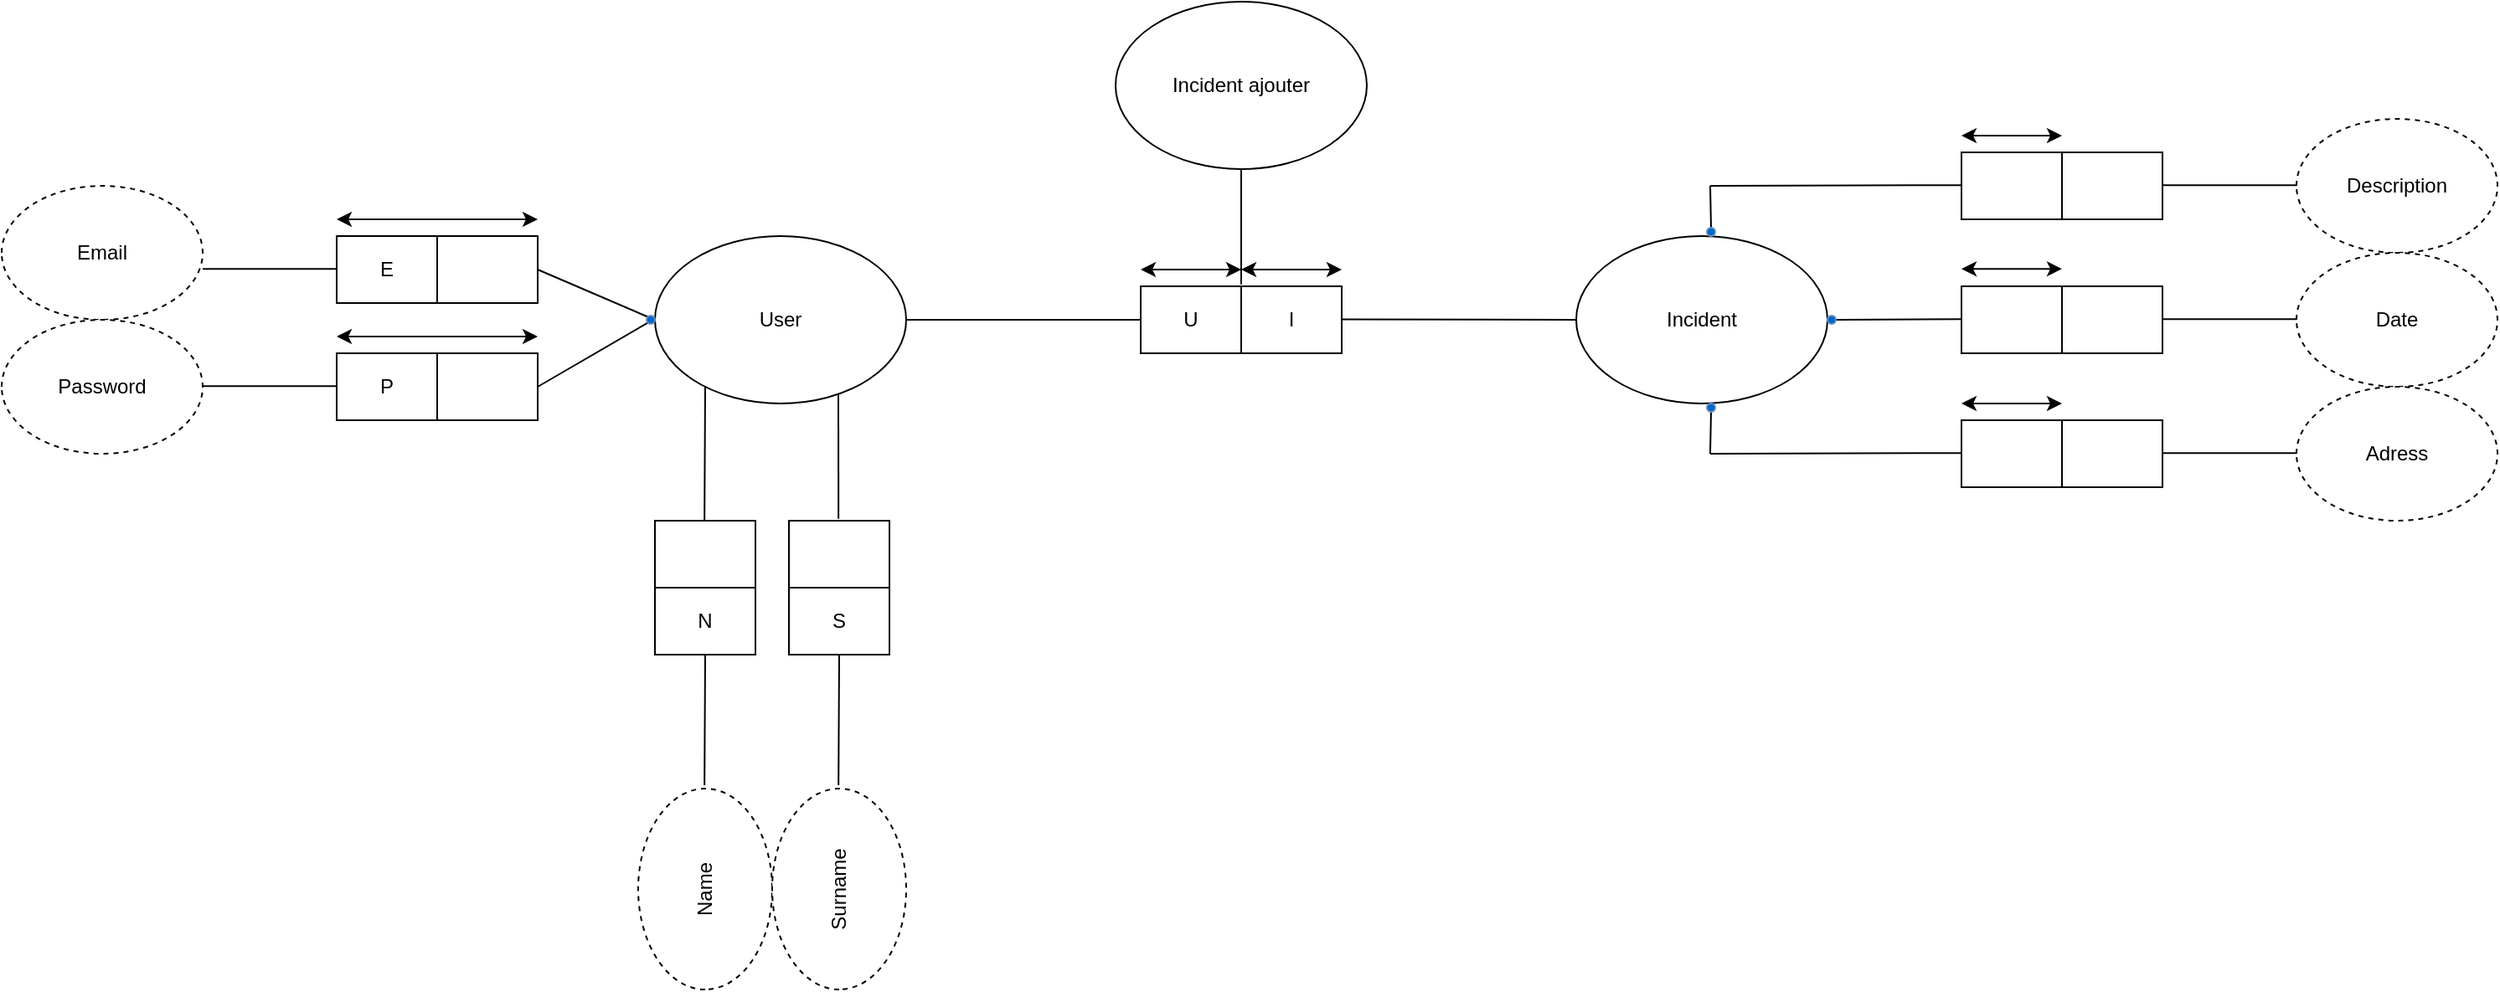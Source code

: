 <mxfile version="20.4.2" type="device"><diagram name="Page-1" id="ad52d381-51e7-2e0d-a935-2d0ddd2fd229"><mxGraphModel dx="2522" dy="754" grid="1" gridSize="10" guides="1" tooltips="1" connect="1" arrows="1" fold="1" page="1" pageScale="1" pageWidth="1100" pageHeight="850" background="none" math="0" shadow="0"><root><mxCell id="0"/><mxCell id="1" parent="0"/><mxCell id="bxaMljr0pyz9ZM-5e5pa-3" value="" style="shape=table;html=1;whiteSpace=wrap;startSize=0;container=1;collapsible=0;childLayout=tableLayout;" parent="1" vertex="1"><mxGeometry x="500" y="180" width="120" height="40" as="geometry"/></mxCell><mxCell id="bxaMljr0pyz9ZM-5e5pa-4" value="" style="shape=tableRow;horizontal=0;startSize=0;swimlaneHead=0;swimlaneBody=0;top=0;left=0;bottom=0;right=0;collapsible=0;dropTarget=0;fillColor=none;points=[[0,0.5],[1,0.5]];portConstraint=eastwest;" parent="bxaMljr0pyz9ZM-5e5pa-3" vertex="1"><mxGeometry width="120" height="40" as="geometry"/></mxCell><mxCell id="bxaMljr0pyz9ZM-5e5pa-5" value="U" style="shape=partialRectangle;html=1;whiteSpace=wrap;connectable=0;fillColor=none;top=0;left=0;bottom=0;right=0;overflow=hidden;" parent="bxaMljr0pyz9ZM-5e5pa-4" vertex="1"><mxGeometry width="60" height="40" as="geometry"><mxRectangle width="60" height="40" as="alternateBounds"/></mxGeometry></mxCell><mxCell id="bxaMljr0pyz9ZM-5e5pa-6" value="I" style="shape=partialRectangle;html=1;whiteSpace=wrap;connectable=0;fillColor=none;top=0;left=0;bottom=0;right=0;overflow=hidden;" parent="bxaMljr0pyz9ZM-5e5pa-4" vertex="1"><mxGeometry x="60" width="60" height="40" as="geometry"><mxRectangle width="60" height="40" as="alternateBounds"/></mxGeometry></mxCell><mxCell id="bxaMljr0pyz9ZM-5e5pa-16" value="" style="endArrow=none;html=1;rounded=0;entryX=0.5;entryY=-0.028;entryDx=0;entryDy=0;entryPerimeter=0;exitX=0.5;exitY=1;exitDx=0;exitDy=0;" parent="1" target="bxaMljr0pyz9ZM-5e5pa-4" edge="1"><mxGeometry width="50" height="50" relative="1" as="geometry"><mxPoint x="560" y="110" as="sourcePoint"/><mxPoint x="570" y="240" as="targetPoint"/></mxGeometry></mxCell><mxCell id="bxaMljr0pyz9ZM-5e5pa-17" value="" style="endArrow=classic;startArrow=classic;html=1;rounded=0;" parent="1" edge="1"><mxGeometry width="50" height="50" relative="1" as="geometry"><mxPoint x="500" y="170" as="sourcePoint"/><mxPoint x="560" y="170" as="targetPoint"/></mxGeometry></mxCell><mxCell id="bxaMljr0pyz9ZM-5e5pa-18" value="" style="endArrow=classic;startArrow=classic;html=1;rounded=0;" parent="1" edge="1"><mxGeometry width="50" height="50" relative="1" as="geometry"><mxPoint x="560" y="170" as="sourcePoint"/><mxPoint x="620" y="170" as="targetPoint"/></mxGeometry></mxCell><mxCell id="bxaMljr0pyz9ZM-5e5pa-19" value="" style="endArrow=none;html=1;rounded=0;startArrow=none;" parent="1" edge="1"><mxGeometry width="50" height="50" relative="1" as="geometry"><mxPoint x="360" y="200" as="sourcePoint"/><mxPoint x="500" y="200" as="targetPoint"/></mxGeometry></mxCell><mxCell id="bxaMljr0pyz9ZM-5e5pa-20" value="User" style="ellipse;whiteSpace=wrap;html=1;" parent="1" vertex="1"><mxGeometry x="210" y="150" width="150" height="100" as="geometry"/></mxCell><mxCell id="bxaMljr0pyz9ZM-5e5pa-22" value="" style="endArrow=none;html=1;rounded=0;entryX=0;entryY=0.5;entryDx=0;entryDy=0;" parent="1" target="bxaMljr0pyz9ZM-5e5pa-44" edge="1"><mxGeometry width="50" height="50" relative="1" as="geometry"><mxPoint x="620" y="199.76" as="sourcePoint"/><mxPoint x="680" y="199.76" as="targetPoint"/></mxGeometry></mxCell><mxCell id="bxaMljr0pyz9ZM-5e5pa-24" value="" style="shape=table;html=1;whiteSpace=wrap;startSize=0;container=1;collapsible=0;childLayout=tableLayout;direction=east;flipV=0;flipH=0;" parent="1" vertex="1"><mxGeometry x="290" y="320" width="60" height="80" as="geometry"/></mxCell><mxCell id="bxaMljr0pyz9ZM-5e5pa-25" value="" style="shape=tableRow;horizontal=0;startSize=0;swimlaneHead=0;swimlaneBody=0;top=0;left=0;bottom=0;right=0;collapsible=0;dropTarget=0;fillColor=none;points=[[0,0.5],[1,0.5]];portConstraint=eastwest;" parent="bxaMljr0pyz9ZM-5e5pa-24" vertex="1"><mxGeometry width="60" height="40" as="geometry"/></mxCell><mxCell id="bxaMljr0pyz9ZM-5e5pa-26" value="" style="shape=partialRectangle;html=1;whiteSpace=wrap;connectable=0;fillColor=none;top=0;left=0;bottom=0;right=0;overflow=hidden;" parent="bxaMljr0pyz9ZM-5e5pa-25" vertex="1"><mxGeometry width="60" height="40" as="geometry"><mxRectangle width="60" height="40" as="alternateBounds"/></mxGeometry></mxCell><mxCell id="bxaMljr0pyz9ZM-5e5pa-28" style="shape=tableRow;horizontal=0;startSize=0;swimlaneHead=0;swimlaneBody=0;top=0;left=0;bottom=0;right=0;collapsible=0;dropTarget=0;fillColor=none;points=[[0,0.5],[1,0.5]];portConstraint=eastwest;" parent="bxaMljr0pyz9ZM-5e5pa-24" vertex="1"><mxGeometry y="40" width="60" height="40" as="geometry"/></mxCell><mxCell id="bxaMljr0pyz9ZM-5e5pa-29" value="S" style="shape=partialRectangle;html=1;whiteSpace=wrap;connectable=0;fillColor=none;top=0;left=0;bottom=0;right=0;overflow=hidden;" parent="bxaMljr0pyz9ZM-5e5pa-28" vertex="1"><mxGeometry width="60" height="40" as="geometry"><mxRectangle width="60" height="40" as="alternateBounds"/></mxGeometry></mxCell><mxCell id="bxaMljr0pyz9ZM-5e5pa-38" value="" style="shape=table;html=1;whiteSpace=wrap;startSize=0;container=1;collapsible=0;childLayout=tableLayout;direction=east;flipV=0;flipH=0;" parent="1" vertex="1"><mxGeometry x="210" y="320" width="60" height="80" as="geometry"/></mxCell><mxCell id="bxaMljr0pyz9ZM-5e5pa-39" value="" style="shape=tableRow;horizontal=0;startSize=0;swimlaneHead=0;swimlaneBody=0;top=0;left=0;bottom=0;right=0;collapsible=0;dropTarget=0;fillColor=none;points=[[0,0.5],[1,0.5]];portConstraint=eastwest;" parent="bxaMljr0pyz9ZM-5e5pa-38" vertex="1"><mxGeometry width="60" height="40" as="geometry"/></mxCell><mxCell id="bxaMljr0pyz9ZM-5e5pa-40" value="" style="shape=partialRectangle;html=1;whiteSpace=wrap;connectable=0;fillColor=none;top=0;left=0;bottom=0;right=0;overflow=hidden;" parent="bxaMljr0pyz9ZM-5e5pa-39" vertex="1"><mxGeometry width="60" height="40" as="geometry"><mxRectangle width="60" height="40" as="alternateBounds"/></mxGeometry></mxCell><mxCell id="bxaMljr0pyz9ZM-5e5pa-41" style="shape=tableRow;horizontal=0;startSize=0;swimlaneHead=0;swimlaneBody=0;top=0;left=0;bottom=0;right=0;collapsible=0;dropTarget=0;fillColor=none;points=[[0,0.5],[1,0.5]];portConstraint=eastwest;" parent="bxaMljr0pyz9ZM-5e5pa-38" vertex="1"><mxGeometry y="40" width="60" height="40" as="geometry"/></mxCell><mxCell id="bxaMljr0pyz9ZM-5e5pa-42" value="N" style="shape=partialRectangle;html=1;whiteSpace=wrap;connectable=0;fillColor=none;top=0;left=0;bottom=0;right=0;overflow=hidden;" parent="bxaMljr0pyz9ZM-5e5pa-41" vertex="1"><mxGeometry width="60" height="40" as="geometry"><mxRectangle width="60" height="40" as="alternateBounds"/></mxGeometry></mxCell><mxCell id="bxaMljr0pyz9ZM-5e5pa-43" value="Incident ajouter" style="ellipse;whiteSpace=wrap;html=1;" parent="1" vertex="1"><mxGeometry x="485" y="10" width="150" height="100" as="geometry"/></mxCell><mxCell id="bxaMljr0pyz9ZM-5e5pa-44" value="Incident" style="ellipse;whiteSpace=wrap;html=1;" parent="1" vertex="1"><mxGeometry x="760" y="150" width="150" height="100" as="geometry"/></mxCell><mxCell id="bxaMljr0pyz9ZM-5e5pa-46" value="" style="endArrow=none;html=1;rounded=0;entryX=0.5;entryY=-0.028;entryDx=0;entryDy=0;entryPerimeter=0;startArrow=none;exitX=0.73;exitY=0.946;exitDx=0;exitDy=0;exitPerimeter=0;" parent="1" source="bxaMljr0pyz9ZM-5e5pa-20" edge="1"><mxGeometry width="50" height="50" relative="1" as="geometry"><mxPoint x="320" y="250" as="sourcePoint"/><mxPoint x="319.58" y="318.88" as="targetPoint"/></mxGeometry></mxCell><mxCell id="bxaMljr0pyz9ZM-5e5pa-47" value="" style="endArrow=none;html=1;rounded=0;entryX=0.5;entryY=-0.028;entryDx=0;entryDy=0;entryPerimeter=0;startArrow=none;" parent="1" edge="1"><mxGeometry width="50" height="50" relative="1" as="geometry"><mxPoint x="240" y="240" as="sourcePoint"/><mxPoint x="239.58" y="320.0" as="targetPoint"/></mxGeometry></mxCell><mxCell id="bxaMljr0pyz9ZM-5e5pa-58" value="" style="endArrow=none;html=1;rounded=0;entryX=0.5;entryY=-0.028;entryDx=0;entryDy=0;entryPerimeter=0;exitX=0.2;exitY=0.92;exitDx=0;exitDy=0;exitPerimeter=0;" parent="1" edge="1"><mxGeometry width="50" height="50" relative="1" as="geometry"><mxPoint x="240" y="400" as="sourcePoint"/><mxPoint x="239.58" y="478" as="targetPoint"/></mxGeometry></mxCell><mxCell id="bxaMljr0pyz9ZM-5e5pa-59" value="" style="endArrow=none;html=1;rounded=0;entryX=0.5;entryY=-0.028;entryDx=0;entryDy=0;entryPerimeter=0;exitX=0.2;exitY=0.92;exitDx=0;exitDy=0;exitPerimeter=0;" parent="1" edge="1"><mxGeometry width="50" height="50" relative="1" as="geometry"><mxPoint x="320" y="400" as="sourcePoint"/><mxPoint x="319.58" y="478" as="targetPoint"/></mxGeometry></mxCell><mxCell id="bxaMljr0pyz9ZM-5e5pa-60" value="Name" style="ellipse;whiteSpace=wrap;html=1;direction=south;dashed=1;textDirection=ltr;labelPosition=center;verticalLabelPosition=middle;align=center;verticalAlign=middle;horizontal=0;" parent="1" vertex="1"><mxGeometry x="200" y="480" width="80" height="120" as="geometry"/></mxCell><mxCell id="bxaMljr0pyz9ZM-5e5pa-61" value="Surname" style="ellipse;whiteSpace=wrap;html=1;direction=south;dashed=1;horizontal=0;" parent="1" vertex="1"><mxGeometry x="280" y="480" width="80" height="120" as="geometry"/></mxCell><mxCell id="bxaMljr0pyz9ZM-5e5pa-79" value="" style="shape=table;html=1;whiteSpace=wrap;startSize=0;container=1;collapsible=0;childLayout=tableLayout;direction=east;flipV=0;flipH=0;" parent="1" vertex="1"><mxGeometry x="20" y="150" width="120" height="40" as="geometry"/></mxCell><mxCell id="bxaMljr0pyz9ZM-5e5pa-82" style="shape=tableRow;horizontal=0;startSize=0;swimlaneHead=0;swimlaneBody=0;top=0;left=0;bottom=0;right=0;collapsible=0;dropTarget=0;fillColor=none;points=[[0,0.5],[1,0.5]];portConstraint=eastwest;" parent="bxaMljr0pyz9ZM-5e5pa-79" vertex="1"><mxGeometry width="120" height="40" as="geometry"/></mxCell><mxCell id="bxaMljr0pyz9ZM-5e5pa-83" value="E" style="shape=partialRectangle;html=1;whiteSpace=wrap;connectable=0;fillColor=none;top=0;left=0;bottom=0;right=0;overflow=hidden;" parent="bxaMljr0pyz9ZM-5e5pa-82" vertex="1"><mxGeometry width="60" height="40" as="geometry"><mxRectangle width="60" height="40" as="alternateBounds"/></mxGeometry></mxCell><mxCell id="bxaMljr0pyz9ZM-5e5pa-85" style="shape=partialRectangle;html=1;whiteSpace=wrap;connectable=0;fillColor=none;top=0;left=0;bottom=0;right=0;overflow=hidden;" parent="bxaMljr0pyz9ZM-5e5pa-82" vertex="1"><mxGeometry x="60" width="60" height="40" as="geometry"><mxRectangle width="60" height="40" as="alternateBounds"/></mxGeometry></mxCell><mxCell id="bxaMljr0pyz9ZM-5e5pa-86" value="" style="shape=table;html=1;whiteSpace=wrap;startSize=0;container=1;collapsible=0;childLayout=tableLayout;direction=east;flipV=0;flipH=0;" parent="1" vertex="1"><mxGeometry x="20" y="220" width="120" height="40" as="geometry"/></mxCell><mxCell id="bxaMljr0pyz9ZM-5e5pa-87" style="shape=tableRow;horizontal=0;startSize=0;swimlaneHead=0;swimlaneBody=0;top=0;left=0;bottom=0;right=0;collapsible=0;dropTarget=0;fillColor=none;points=[[0,0.5],[1,0.5]];portConstraint=eastwest;" parent="bxaMljr0pyz9ZM-5e5pa-86" vertex="1"><mxGeometry width="120" height="40" as="geometry"/></mxCell><mxCell id="bxaMljr0pyz9ZM-5e5pa-88" value="P" style="shape=partialRectangle;html=1;whiteSpace=wrap;connectable=0;fillColor=none;top=0;left=0;bottom=0;right=0;overflow=hidden;" parent="bxaMljr0pyz9ZM-5e5pa-87" vertex="1"><mxGeometry width="60" height="40" as="geometry"><mxRectangle width="60" height="40" as="alternateBounds"/></mxGeometry></mxCell><mxCell id="bxaMljr0pyz9ZM-5e5pa-89" style="shape=partialRectangle;html=1;whiteSpace=wrap;connectable=0;fillColor=none;top=0;left=0;bottom=0;right=0;overflow=hidden;" parent="bxaMljr0pyz9ZM-5e5pa-87" vertex="1"><mxGeometry x="60" width="60" height="40" as="geometry"><mxRectangle width="60" height="40" as="alternateBounds"/></mxGeometry></mxCell><mxCell id="bxaMljr0pyz9ZM-5e5pa-90" value="" style="endArrow=none;html=1;rounded=0;entryX=0;entryY=0;entryDx=0;entryDy=0;" parent="1" target="bxaMljr0pyz9ZM-5e5pa-99" edge="1"><mxGeometry width="50" height="50" relative="1" as="geometry"><mxPoint x="140" y="170" as="sourcePoint"/><mxPoint x="190" y="190" as="targetPoint"/></mxGeometry></mxCell><mxCell id="bxaMljr0pyz9ZM-5e5pa-92" value="" style="endArrow=none;html=1;rounded=0;" parent="1" edge="1"><mxGeometry width="50" height="50" relative="1" as="geometry"><mxPoint x="-60" y="169.58" as="sourcePoint"/><mxPoint x="20" y="169.58" as="targetPoint"/></mxGeometry></mxCell><mxCell id="bxaMljr0pyz9ZM-5e5pa-93" value="" style="endArrow=none;html=1;rounded=0;" parent="1" edge="1"><mxGeometry width="50" height="50" relative="1" as="geometry"><mxPoint x="-60" y="239.58" as="sourcePoint"/><mxPoint x="20" y="239.58" as="targetPoint"/></mxGeometry></mxCell><mxCell id="bxaMljr0pyz9ZM-5e5pa-94" value="Email" style="ellipse;whiteSpace=wrap;html=1;direction=south;dashed=1;textDirection=ltr;labelPosition=center;verticalLabelPosition=middle;align=center;verticalAlign=middle;horizontal=0;rotation=90;" parent="1" vertex="1"><mxGeometry x="-160" y="100" width="80" height="120" as="geometry"/></mxCell><mxCell id="bxaMljr0pyz9ZM-5e5pa-95" value="Password" style="ellipse;whiteSpace=wrap;html=1;direction=south;dashed=1;textDirection=ltr;labelPosition=center;verticalLabelPosition=middle;align=center;verticalAlign=middle;horizontal=0;rotation=90;" parent="1" vertex="1"><mxGeometry x="-160" y="180" width="80" height="120" as="geometry"/></mxCell><mxCell id="bxaMljr0pyz9ZM-5e5pa-96" value="" style="endArrow=none;html=1;rounded=0;entryX=0;entryY=1;entryDx=0;entryDy=0;" parent="1" target="bxaMljr0pyz9ZM-5e5pa-99" edge="1"><mxGeometry width="50" height="50" relative="1" as="geometry"><mxPoint x="140" y="240" as="sourcePoint"/><mxPoint x="190" y="210" as="targetPoint"/></mxGeometry></mxCell><mxCell id="bxaMljr0pyz9ZM-5e5pa-97" value="" style="endArrow=classic;startArrow=classic;html=1;rounded=0;" parent="1" edge="1"><mxGeometry width="50" height="50" relative="1" as="geometry"><mxPoint x="20" y="210" as="sourcePoint"/><mxPoint x="140" y="210" as="targetPoint"/></mxGeometry></mxCell><mxCell id="bxaMljr0pyz9ZM-5e5pa-98" value="" style="endArrow=classic;startArrow=classic;html=1;rounded=0;" parent="1" edge="1"><mxGeometry width="50" height="50" relative="1" as="geometry"><mxPoint x="20" y="140" as="sourcePoint"/><mxPoint x="140" y="140" as="targetPoint"/></mxGeometry></mxCell><mxCell id="bxaMljr0pyz9ZM-5e5pa-99" value="" style="ellipse;whiteSpace=wrap;html=1;aspect=fixed;fillColor=#0066CC;strokeColor=#6c8ebf;" parent="1" vertex="1"><mxGeometry x="205" y="197.5" width="5" height="5" as="geometry"/></mxCell><mxCell id="bxaMljr0pyz9ZM-5e5pa-109" value="" style="endArrow=none;html=1;rounded=0;exitX=1;exitY=0.5;exitDx=0;exitDy=0;" parent="1" source="bxaMljr0pyz9ZM-5e5pa-20" edge="1"><mxGeometry width="50" height="50" relative="1" as="geometry"><mxPoint x="360.0" y="200" as="sourcePoint"/><mxPoint x="360" y="200" as="targetPoint"/></mxGeometry></mxCell><mxCell id="bxaMljr0pyz9ZM-5e5pa-111" value="" style="endArrow=none;html=1;rounded=0;exitX=1;exitY=0.5;exitDx=0;exitDy=0;" parent="1" source="bxaMljr0pyz9ZM-5e5pa-141" edge="1"><mxGeometry width="50" height="50" relative="1" as="geometry"><mxPoint x="920" y="200" as="sourcePoint"/><mxPoint x="990" y="199.58" as="targetPoint"/></mxGeometry></mxCell><mxCell id="bxaMljr0pyz9ZM-5e5pa-112" value="" style="endArrow=none;html=1;rounded=0;" parent="1" edge="1"><mxGeometry width="50" height="50" relative="1" as="geometry"><mxPoint x="840" y="120" as="sourcePoint"/><mxPoint x="990" y="119.58" as="targetPoint"/></mxGeometry></mxCell><mxCell id="bxaMljr0pyz9ZM-5e5pa-113" value="" style="endArrow=none;html=1;rounded=0;" parent="1" edge="1"><mxGeometry width="50" height="50" relative="1" as="geometry"><mxPoint x="840" y="280" as="sourcePoint"/><mxPoint x="990" y="279.58" as="targetPoint"/></mxGeometry></mxCell><mxCell id="bxaMljr0pyz9ZM-5e5pa-114" value="" style="shape=table;html=1;whiteSpace=wrap;startSize=0;container=1;collapsible=0;childLayout=tableLayout;direction=east;flipV=0;flipH=0;" parent="1" vertex="1"><mxGeometry x="990" y="100" width="120" height="40" as="geometry"/></mxCell><mxCell id="bxaMljr0pyz9ZM-5e5pa-115" style="shape=tableRow;horizontal=0;startSize=0;swimlaneHead=0;swimlaneBody=0;top=0;left=0;bottom=0;right=0;collapsible=0;dropTarget=0;fillColor=none;points=[[0,0.5],[1,0.5]];portConstraint=eastwest;" parent="bxaMljr0pyz9ZM-5e5pa-114" vertex="1"><mxGeometry width="120" height="40" as="geometry"/></mxCell><mxCell id="bxaMljr0pyz9ZM-5e5pa-116" value="" style="shape=partialRectangle;html=1;whiteSpace=wrap;connectable=0;fillColor=none;top=0;left=0;bottom=0;right=0;overflow=hidden;" parent="bxaMljr0pyz9ZM-5e5pa-115" vertex="1"><mxGeometry width="60" height="40" as="geometry"><mxRectangle width="60" height="40" as="alternateBounds"/></mxGeometry></mxCell><mxCell id="bxaMljr0pyz9ZM-5e5pa-117" style="shape=partialRectangle;html=1;whiteSpace=wrap;connectable=0;fillColor=none;top=0;left=0;bottom=0;right=0;overflow=hidden;" parent="bxaMljr0pyz9ZM-5e5pa-115" vertex="1"><mxGeometry x="60" width="60" height="40" as="geometry"><mxRectangle width="60" height="40" as="alternateBounds"/></mxGeometry></mxCell><mxCell id="bxaMljr0pyz9ZM-5e5pa-118" value="" style="shape=table;html=1;whiteSpace=wrap;startSize=0;container=1;collapsible=0;childLayout=tableLayout;direction=east;flipV=0;flipH=0;" parent="1" vertex="1"><mxGeometry x="990" y="180" width="120" height="40" as="geometry"/></mxCell><mxCell id="bxaMljr0pyz9ZM-5e5pa-119" style="shape=tableRow;horizontal=0;startSize=0;swimlaneHead=0;swimlaneBody=0;top=0;left=0;bottom=0;right=0;collapsible=0;dropTarget=0;fillColor=none;points=[[0,0.5],[1,0.5]];portConstraint=eastwest;" parent="bxaMljr0pyz9ZM-5e5pa-118" vertex="1"><mxGeometry width="120" height="40" as="geometry"/></mxCell><mxCell id="bxaMljr0pyz9ZM-5e5pa-120" value="" style="shape=partialRectangle;html=1;whiteSpace=wrap;connectable=0;fillColor=none;top=0;left=0;bottom=0;right=0;overflow=hidden;" parent="bxaMljr0pyz9ZM-5e5pa-119" vertex="1"><mxGeometry width="60" height="40" as="geometry"><mxRectangle width="60" height="40" as="alternateBounds"/></mxGeometry></mxCell><mxCell id="bxaMljr0pyz9ZM-5e5pa-121" style="shape=partialRectangle;html=1;whiteSpace=wrap;connectable=0;fillColor=none;top=0;left=0;bottom=0;right=0;overflow=hidden;" parent="bxaMljr0pyz9ZM-5e5pa-119" vertex="1"><mxGeometry x="60" width="60" height="40" as="geometry"><mxRectangle width="60" height="40" as="alternateBounds"/></mxGeometry></mxCell><mxCell id="bxaMljr0pyz9ZM-5e5pa-122" value="" style="shape=table;html=1;whiteSpace=wrap;startSize=0;container=1;collapsible=0;childLayout=tableLayout;direction=east;flipV=0;flipH=0;" parent="1" vertex="1"><mxGeometry x="990" y="260" width="120" height="40" as="geometry"/></mxCell><mxCell id="bxaMljr0pyz9ZM-5e5pa-123" style="shape=tableRow;horizontal=0;startSize=0;swimlaneHead=0;swimlaneBody=0;top=0;left=0;bottom=0;right=0;collapsible=0;dropTarget=0;fillColor=none;points=[[0,0.5],[1,0.5]];portConstraint=eastwest;" parent="bxaMljr0pyz9ZM-5e5pa-122" vertex="1"><mxGeometry width="120" height="40" as="geometry"/></mxCell><mxCell id="bxaMljr0pyz9ZM-5e5pa-124" value="" style="shape=partialRectangle;html=1;whiteSpace=wrap;connectable=0;fillColor=none;top=0;left=0;bottom=0;right=0;overflow=hidden;" parent="bxaMljr0pyz9ZM-5e5pa-123" vertex="1"><mxGeometry width="60" height="40" as="geometry"><mxRectangle width="60" height="40" as="alternateBounds"/></mxGeometry></mxCell><mxCell id="bxaMljr0pyz9ZM-5e5pa-125" style="shape=partialRectangle;html=1;whiteSpace=wrap;connectable=0;fillColor=none;top=0;left=0;bottom=0;right=0;overflow=hidden;" parent="bxaMljr0pyz9ZM-5e5pa-123" vertex="1"><mxGeometry x="60" width="60" height="40" as="geometry"><mxRectangle width="60" height="40" as="alternateBounds"/></mxGeometry></mxCell><mxCell id="bxaMljr0pyz9ZM-5e5pa-126" value="Description" style="ellipse;whiteSpace=wrap;html=1;direction=south;dashed=1;textDirection=ltr;labelPosition=center;verticalLabelPosition=middle;align=center;verticalAlign=middle;horizontal=0;rotation=90;" parent="1" vertex="1"><mxGeometry x="1210" y="60" width="80" height="120" as="geometry"/></mxCell><mxCell id="bxaMljr0pyz9ZM-5e5pa-127" value="" style="endArrow=none;html=1;rounded=0;" parent="1" edge="1"><mxGeometry width="50" height="50" relative="1" as="geometry"><mxPoint x="1110" y="119.58" as="sourcePoint"/><mxPoint x="1190" y="119.58" as="targetPoint"/></mxGeometry></mxCell><mxCell id="bxaMljr0pyz9ZM-5e5pa-128" value="Date" style="ellipse;whiteSpace=wrap;html=1;direction=south;dashed=1;textDirection=ltr;labelPosition=center;verticalLabelPosition=middle;align=center;verticalAlign=middle;horizontal=0;rotation=90;" parent="1" vertex="1"><mxGeometry x="1210" y="140" width="80" height="120" as="geometry"/></mxCell><mxCell id="bxaMljr0pyz9ZM-5e5pa-129" value="Adress" style="ellipse;whiteSpace=wrap;html=1;direction=south;dashed=1;textDirection=ltr;labelPosition=center;verticalLabelPosition=middle;align=center;verticalAlign=middle;horizontal=0;rotation=90;" parent="1" vertex="1"><mxGeometry x="1210" y="220" width="80" height="120" as="geometry"/></mxCell><mxCell id="bxaMljr0pyz9ZM-5e5pa-130" value="" style="endArrow=none;html=1;rounded=0;" parent="1" edge="1"><mxGeometry width="50" height="50" relative="1" as="geometry"><mxPoint x="1110" y="199.58" as="sourcePoint"/><mxPoint x="1190" y="199.58" as="targetPoint"/></mxGeometry></mxCell><mxCell id="bxaMljr0pyz9ZM-5e5pa-131" value="" style="endArrow=none;html=1;rounded=0;" parent="1" edge="1"><mxGeometry width="50" height="50" relative="1" as="geometry"><mxPoint x="1110" y="279.58" as="sourcePoint"/><mxPoint x="1190" y="279.58" as="targetPoint"/></mxGeometry></mxCell><mxCell id="bxaMljr0pyz9ZM-5e5pa-133" value="" style="endArrow=none;html=1;rounded=0;exitX=0.5;exitY=0;exitDx=0;exitDy=0;" parent="1" source="bxaMljr0pyz9ZM-5e5pa-139" edge="1"><mxGeometry width="50" height="50" relative="1" as="geometry"><mxPoint x="840" y="140" as="sourcePoint"/><mxPoint x="840" y="120" as="targetPoint"/></mxGeometry></mxCell><mxCell id="bxaMljr0pyz9ZM-5e5pa-134" value="" style="endArrow=none;html=1;rounded=0;entryX=0.5;entryY=1;entryDx=0;entryDy=0;" parent="1" target="bxaMljr0pyz9ZM-5e5pa-140" edge="1"><mxGeometry width="50" height="50" relative="1" as="geometry"><mxPoint x="840" y="280" as="sourcePoint"/><mxPoint x="840" y="260" as="targetPoint"/></mxGeometry></mxCell><mxCell id="bxaMljr0pyz9ZM-5e5pa-136" value="" style="endArrow=classic;startArrow=classic;html=1;rounded=0;" parent="1" edge="1"><mxGeometry width="50" height="50" relative="1" as="geometry"><mxPoint x="990" y="90" as="sourcePoint"/><mxPoint x="1050" y="90" as="targetPoint"/></mxGeometry></mxCell><mxCell id="bxaMljr0pyz9ZM-5e5pa-137" value="" style="endArrow=classic;startArrow=classic;html=1;rounded=0;" parent="1" edge="1"><mxGeometry width="50" height="50" relative="1" as="geometry"><mxPoint x="990" y="169.58" as="sourcePoint"/><mxPoint x="1050" y="169.58" as="targetPoint"/></mxGeometry></mxCell><mxCell id="bxaMljr0pyz9ZM-5e5pa-138" value="" style="endArrow=classic;startArrow=classic;html=1;rounded=0;" parent="1" edge="1"><mxGeometry width="50" height="50" relative="1" as="geometry"><mxPoint x="990" y="250" as="sourcePoint"/><mxPoint x="1050" y="250" as="targetPoint"/></mxGeometry></mxCell><mxCell id="bxaMljr0pyz9ZM-5e5pa-139" value="" style="ellipse;whiteSpace=wrap;html=1;aspect=fixed;fillColor=#0066CC;strokeColor=#6c8ebf;" parent="1" vertex="1"><mxGeometry x="838" y="145" width="5" height="5" as="geometry"/></mxCell><mxCell id="bxaMljr0pyz9ZM-5e5pa-140" value="" style="ellipse;whiteSpace=wrap;html=1;aspect=fixed;fillColor=#0066CC;strokeColor=#6c8ebf;" parent="1" vertex="1"><mxGeometry x="838" y="250" width="5" height="5" as="geometry"/></mxCell><mxCell id="bxaMljr0pyz9ZM-5e5pa-141" value="" style="ellipse;whiteSpace=wrap;html=1;aspect=fixed;fillColor=#0066CC;strokeColor=#6c8ebf;" parent="1" vertex="1"><mxGeometry x="910" y="197.5" width="5" height="5" as="geometry"/></mxCell></root></mxGraphModel></diagram></mxfile>